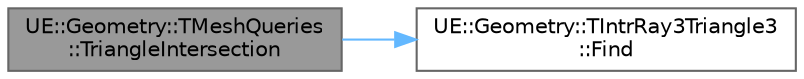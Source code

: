 digraph "UE::Geometry::TMeshQueries::TriangleIntersection"
{
 // INTERACTIVE_SVG=YES
 // LATEX_PDF_SIZE
  bgcolor="transparent";
  edge [fontname=Helvetica,fontsize=10,labelfontname=Helvetica,labelfontsize=10];
  node [fontname=Helvetica,fontsize=10,shape=box,height=0.2,width=0.4];
  rankdir="LR";
  Node1 [id="Node000001",label="UE::Geometry::TMeshQueries\l::TriangleIntersection",height=0.2,width=0.4,color="gray40", fillcolor="grey60", style="filled", fontcolor="black",tooltip="convenience function to construct a IntrRay3Triangle3 object for a Mesh triangle"];
  Node1 -> Node2 [id="edge1_Node000001_Node000002",color="steelblue1",style="solid",tooltip=" "];
  Node2 [id="Node000002",label="UE::Geometry::TIntrRay3Triangle3\l::Find",height=0.2,width=0.4,color="grey40", fillcolor="white", style="filled",URL="$d3/d99/classUE_1_1Geometry_1_1TIntrRay3Triangle3.html#ac1b38e73e114eb5bb9099b8c25d3ebe4",tooltip=" "];
}
